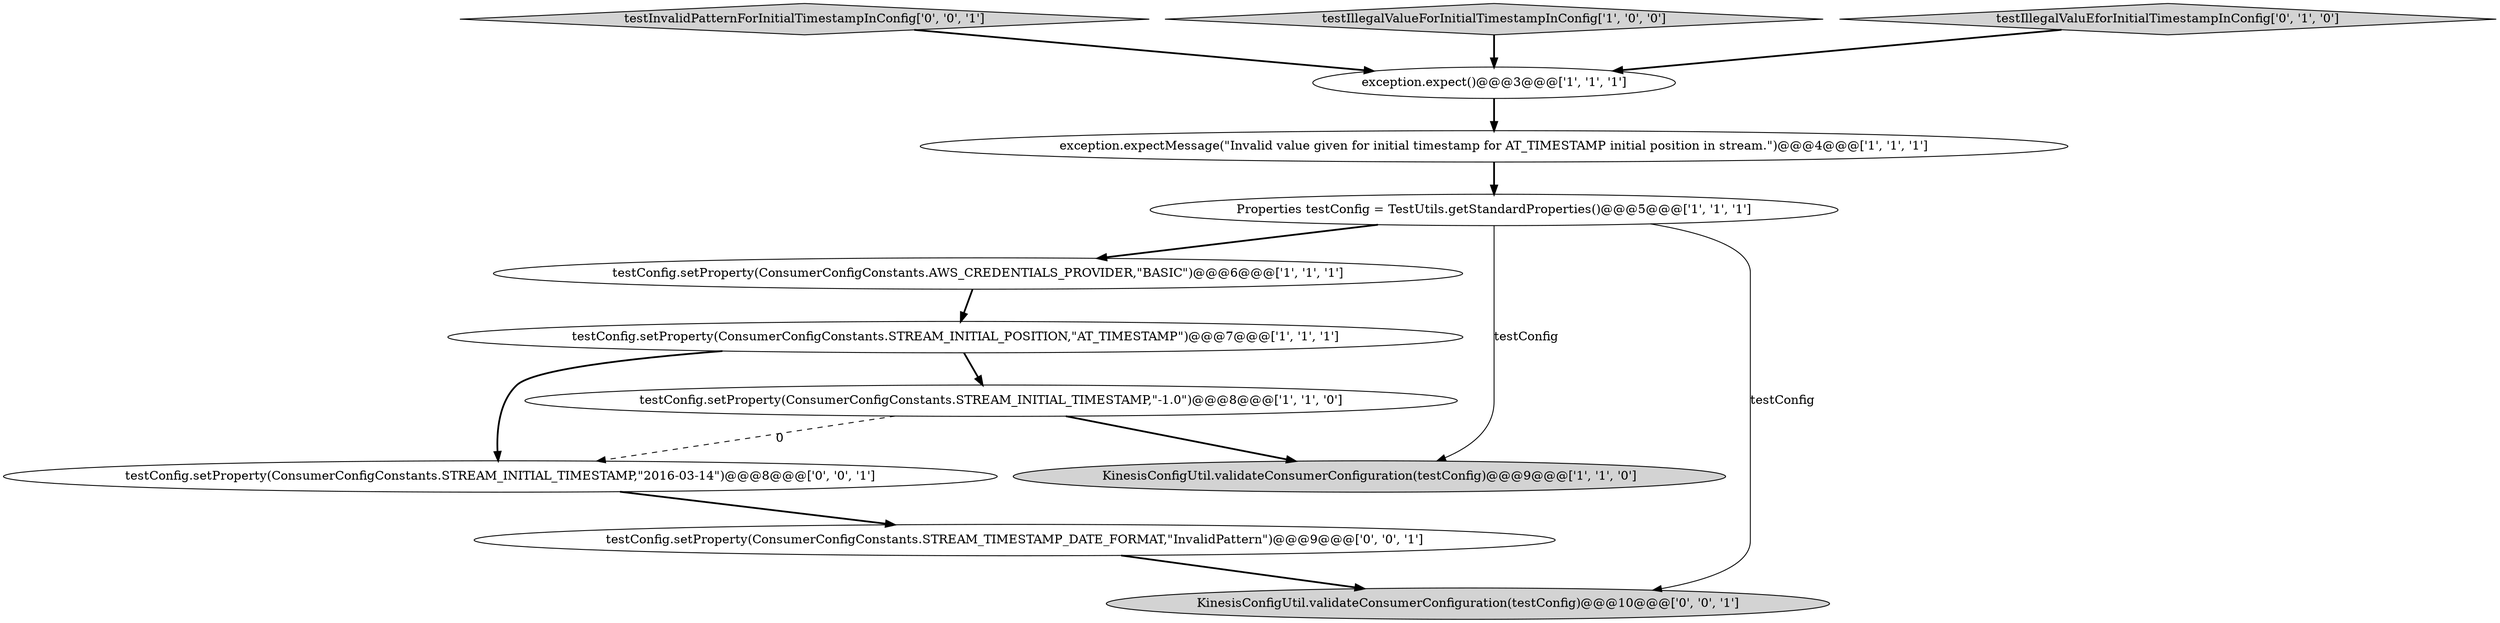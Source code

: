 digraph {
3 [style = filled, label = "testConfig.setProperty(ConsumerConfigConstants.STREAM_INITIAL_POSITION,\"AT_TIMESTAMP\")@@@7@@@['1', '1', '1']", fillcolor = white, shape = ellipse image = "AAA0AAABBB1BBB"];
1 [style = filled, label = "exception.expectMessage(\"Invalid value given for initial timestamp for AT_TIMESTAMP initial position in stream.\")@@@4@@@['1', '1', '1']", fillcolor = white, shape = ellipse image = "AAA0AAABBB1BBB"];
10 [style = filled, label = "testConfig.setProperty(ConsumerConfigConstants.STREAM_TIMESTAMP_DATE_FORMAT,\"InvalidPattern\")@@@9@@@['0', '0', '1']", fillcolor = white, shape = ellipse image = "AAA0AAABBB3BBB"];
2 [style = filled, label = "testConfig.setProperty(ConsumerConfigConstants.AWS_CREDENTIALS_PROVIDER,\"BASIC\")@@@6@@@['1', '1', '1']", fillcolor = white, shape = ellipse image = "AAA0AAABBB1BBB"];
4 [style = filled, label = "KinesisConfigUtil.validateConsumerConfiguration(testConfig)@@@9@@@['1', '1', '0']", fillcolor = lightgray, shape = ellipse image = "AAA0AAABBB1BBB"];
11 [style = filled, label = "testInvalidPatternForInitialTimestampInConfig['0', '0', '1']", fillcolor = lightgray, shape = diamond image = "AAA0AAABBB3BBB"];
12 [style = filled, label = "KinesisConfigUtil.validateConsumerConfiguration(testConfig)@@@10@@@['0', '0', '1']", fillcolor = lightgray, shape = ellipse image = "AAA0AAABBB3BBB"];
7 [style = filled, label = "exception.expect()@@@3@@@['1', '1', '1']", fillcolor = white, shape = ellipse image = "AAA0AAABBB1BBB"];
5 [style = filled, label = "testIllegalValueForInitialTimestampInConfig['1', '0', '0']", fillcolor = lightgray, shape = diamond image = "AAA0AAABBB1BBB"];
6 [style = filled, label = "testConfig.setProperty(ConsumerConfigConstants.STREAM_INITIAL_TIMESTAMP,\"-1.0\")@@@8@@@['1', '1', '0']", fillcolor = white, shape = ellipse image = "AAA0AAABBB1BBB"];
8 [style = filled, label = "testIllegalValuEforInitialTimestampInConfig['0', '1', '0']", fillcolor = lightgray, shape = diamond image = "AAA0AAABBB2BBB"];
9 [style = filled, label = "testConfig.setProperty(ConsumerConfigConstants.STREAM_INITIAL_TIMESTAMP,\"2016-03-14\")@@@8@@@['0', '0', '1']", fillcolor = white, shape = ellipse image = "AAA0AAABBB3BBB"];
0 [style = filled, label = "Properties testConfig = TestUtils.getStandardProperties()@@@5@@@['1', '1', '1']", fillcolor = white, shape = ellipse image = "AAA0AAABBB1BBB"];
0->12 [style = solid, label="testConfig"];
8->7 [style = bold, label=""];
7->1 [style = bold, label=""];
0->2 [style = bold, label=""];
5->7 [style = bold, label=""];
11->7 [style = bold, label=""];
6->4 [style = bold, label=""];
6->9 [style = dashed, label="0"];
3->9 [style = bold, label=""];
2->3 [style = bold, label=""];
0->4 [style = solid, label="testConfig"];
1->0 [style = bold, label=""];
9->10 [style = bold, label=""];
3->6 [style = bold, label=""];
10->12 [style = bold, label=""];
}

